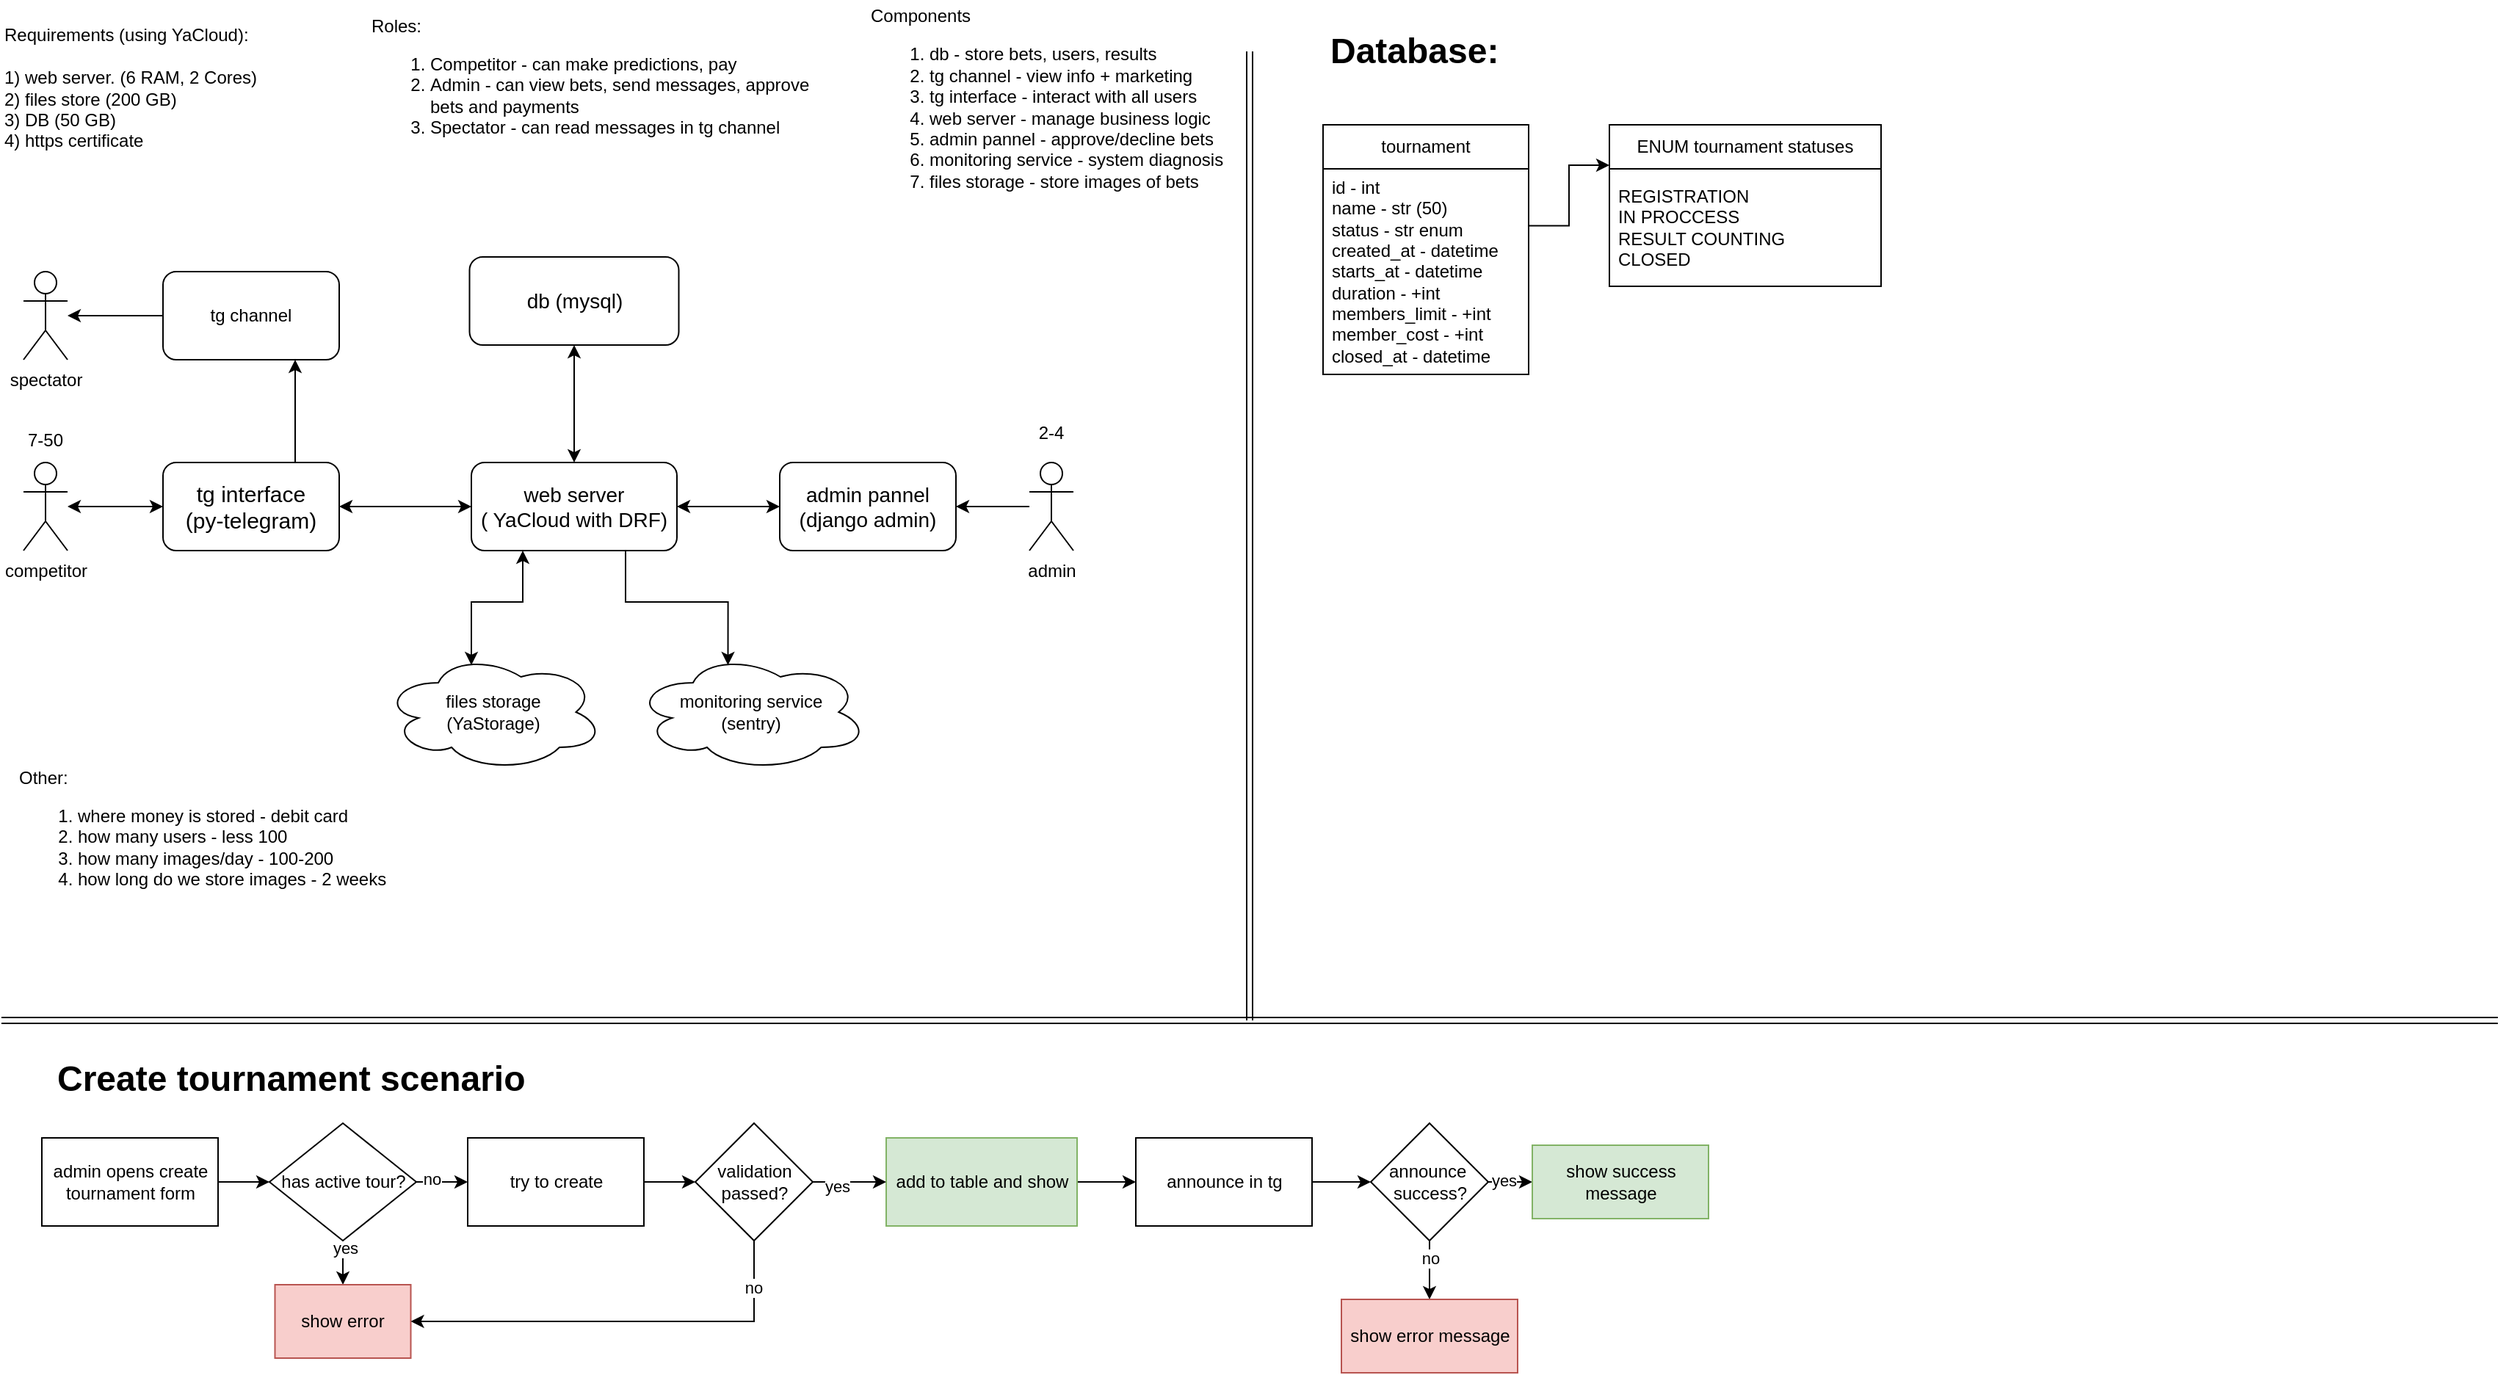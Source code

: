<mxfile version="21.6.9" type="github">
  <diagram id="R2lEEEUBdFMjLlhIrx00" name="Page-1">
    <mxGraphModel dx="578" dy="389" grid="1" gridSize="10" guides="1" tooltips="1" connect="1" arrows="1" fold="1" page="1" pageScale="1" pageWidth="850" pageHeight="1100" math="0" shadow="0" extFonts="Permanent Marker^https://fonts.googleapis.com/css?family=Permanent+Marker">
      <root>
        <mxCell id="0" />
        <mxCell id="1" parent="0" />
        <mxCell id="ojGc8ILIGN8Vl68wyQxe-8" value="" style="edgeStyle=orthogonalEdgeStyle;rounded=0;orthogonalLoop=1;jettySize=auto;html=1;startArrow=classic;startFill=1;" parent="1" source="ojGc8ILIGN8Vl68wyQxe-1" target="ojGc8ILIGN8Vl68wyQxe-7" edge="1">
          <mxGeometry relative="1" as="geometry" />
        </mxCell>
        <mxCell id="ojGc8ILIGN8Vl68wyQxe-44" value="" style="edgeStyle=orthogonalEdgeStyle;rounded=0;orthogonalLoop=1;jettySize=auto;html=1;exitX=0.75;exitY=0;exitDx=0;exitDy=0;entryX=0.75;entryY=1;entryDx=0;entryDy=0;" parent="1" source="ojGc8ILIGN8Vl68wyQxe-1" target="ojGc8ILIGN8Vl68wyQxe-43" edge="1">
          <mxGeometry relative="1" as="geometry" />
        </mxCell>
        <mxCell id="ojGc8ILIGN8Vl68wyQxe-1" value="tg interface&lt;br&gt;(py-telegram)" style="rounded=1;whiteSpace=wrap;html=1;fontSize=15;" parent="1" vertex="1">
          <mxGeometry x="110" y="320" width="120" height="60" as="geometry" />
        </mxCell>
        <mxCell id="ojGc8ILIGN8Vl68wyQxe-13" value="" style="edgeStyle=orthogonalEdgeStyle;rounded=0;orthogonalLoop=1;jettySize=auto;html=1;exitX=0.5;exitY=1;exitDx=0;exitDy=0;entryX=0.5;entryY=0;entryDx=0;entryDy=0;startArrow=classic;startFill=1;" parent="1" source="ojGc8ILIGN8Vl68wyQxe-4" target="ojGc8ILIGN8Vl68wyQxe-7" edge="1">
          <mxGeometry relative="1" as="geometry" />
        </mxCell>
        <mxCell id="ojGc8ILIGN8Vl68wyQxe-4" value="db (mysql)" style="rounded=1;whiteSpace=wrap;html=1;fontSize=14;" parent="1" vertex="1">
          <mxGeometry x="318.75" y="180" width="142.5" height="60" as="geometry" />
        </mxCell>
        <mxCell id="ojGc8ILIGN8Vl68wyQxe-15" value="" style="edgeStyle=orthogonalEdgeStyle;rounded=0;orthogonalLoop=1;jettySize=auto;html=1;startArrow=classic;startFill=1;" parent="1" source="ojGc8ILIGN8Vl68wyQxe-5" target="ojGc8ILIGN8Vl68wyQxe-7" edge="1">
          <mxGeometry relative="1" as="geometry" />
        </mxCell>
        <mxCell id="ojGc8ILIGN8Vl68wyQxe-5" value="admin pannel&lt;br&gt;(django admin)" style="rounded=1;whiteSpace=wrap;html=1;fontSize=14;" parent="1" vertex="1">
          <mxGeometry x="530" y="320" width="120" height="60" as="geometry" />
        </mxCell>
        <mxCell id="ojGc8ILIGN8Vl68wyQxe-23" style="edgeStyle=orthogonalEdgeStyle;rounded=0;orthogonalLoop=1;jettySize=auto;html=1;entryX=0.4;entryY=0.1;entryDx=0;entryDy=0;entryPerimeter=0;exitX=0.25;exitY=1;exitDx=0;exitDy=0;startArrow=classic;startFill=1;" parent="1" source="ojGc8ILIGN8Vl68wyQxe-7" target="ojGc8ILIGN8Vl68wyQxe-21" edge="1">
          <mxGeometry relative="1" as="geometry" />
        </mxCell>
        <mxCell id="ojGc8ILIGN8Vl68wyQxe-51" value="" style="edgeStyle=orthogonalEdgeStyle;rounded=0;orthogonalLoop=1;jettySize=auto;html=1;entryX=0.4;entryY=0.1;entryDx=0;entryDy=0;entryPerimeter=0;exitX=0.75;exitY=1;exitDx=0;exitDy=0;" parent="1" source="ojGc8ILIGN8Vl68wyQxe-7" target="ojGc8ILIGN8Vl68wyQxe-50" edge="1">
          <mxGeometry relative="1" as="geometry" />
        </mxCell>
        <mxCell id="ojGc8ILIGN8Vl68wyQxe-7" value="web server&lt;br&gt;( YaCloud with DRF)" style="rounded=1;whiteSpace=wrap;html=1;fontSize=14;" parent="1" vertex="1">
          <mxGeometry x="320" y="320" width="140" height="60" as="geometry" />
        </mxCell>
        <mxCell id="ojGc8ILIGN8Vl68wyQxe-20" value="&lt;div style=&quot;&quot;&gt;&lt;span style=&quot;background-color: initial;&quot;&gt;Requirements (using YaCloud):&lt;/span&gt;&lt;/div&gt;&lt;div style=&quot;&quot;&gt;&lt;span style=&quot;background-color: initial;&quot;&gt;&lt;br&gt;&lt;/span&gt;&lt;/div&gt;&lt;div style=&quot;&quot;&gt;&lt;span style=&quot;background-color: initial;&quot;&gt;1) web server. (6 RAM, 2 Cores)&lt;/span&gt;&lt;/div&gt;2) files store (200 GB)&lt;br&gt;3) DB (50 GB)&lt;br&gt;4) https certificate" style="text;html=1;strokeColor=none;fillColor=none;align=left;verticalAlign=middle;whiteSpace=wrap;rounded=0;" parent="1" vertex="1">
          <mxGeometry y="5" width="320" height="120" as="geometry" />
        </mxCell>
        <mxCell id="ojGc8ILIGN8Vl68wyQxe-21" value="files storage&lt;br&gt;(YaStorage)" style="ellipse;shape=cloud;whiteSpace=wrap;html=1;" parent="1" vertex="1">
          <mxGeometry x="260" y="450" width="150" height="80" as="geometry" />
        </mxCell>
        <mxCell id="ojGc8ILIGN8Vl68wyQxe-32" style="edgeStyle=orthogonalEdgeStyle;rounded=0;orthogonalLoop=1;jettySize=auto;html=1;entryX=0;entryY=0.5;entryDx=0;entryDy=0;startArrow=classic;startFill=1;" parent="1" source="ojGc8ILIGN8Vl68wyQxe-26" target="ojGc8ILIGN8Vl68wyQxe-1" edge="1">
          <mxGeometry relative="1" as="geometry" />
        </mxCell>
        <mxCell id="ojGc8ILIGN8Vl68wyQxe-26" value="competitor" style="shape=umlActor;verticalLabelPosition=bottom;verticalAlign=top;html=1;outlineConnect=0;" parent="1" vertex="1">
          <mxGeometry x="15" y="320" width="30" height="60" as="geometry" />
        </mxCell>
        <mxCell id="ojGc8ILIGN8Vl68wyQxe-34" value="" style="edgeStyle=orthogonalEdgeStyle;rounded=0;orthogonalLoop=1;jettySize=auto;html=1;" parent="1" source="ojGc8ILIGN8Vl68wyQxe-27" target="ojGc8ILIGN8Vl68wyQxe-5" edge="1">
          <mxGeometry relative="1" as="geometry" />
        </mxCell>
        <mxCell id="ojGc8ILIGN8Vl68wyQxe-27" value="admin" style="shape=umlActor;verticalLabelPosition=bottom;verticalAlign=top;html=1;outlineConnect=0;" parent="1" vertex="1">
          <mxGeometry x="700" y="320" width="30" height="60" as="geometry" />
        </mxCell>
        <mxCell id="ojGc8ILIGN8Vl68wyQxe-35" value="Roles:&lt;br&gt;&lt;div style=&quot;&quot;&gt;&lt;ol&gt;&lt;li&gt;&lt;span style=&quot;background-color: initial;&quot;&gt;Competitor - can make predictions, pay&lt;/span&gt;&lt;/li&gt;&lt;li&gt;&lt;span style=&quot;background-color: initial;&quot;&gt;Admin - can view bets, send messages,&amp;nbsp;&lt;/span&gt;approve bets and payments&lt;/li&gt;&lt;li&gt;Spectator - can read messages in tg channel&lt;/li&gt;&lt;/ol&gt;&lt;/div&gt;" style="text;html=1;strokeColor=none;fillColor=none;align=left;verticalAlign=middle;whiteSpace=wrap;rounded=0;" parent="1" vertex="1">
          <mxGeometry x="250" y="7.5" width="320" height="110" as="geometry" />
        </mxCell>
        <mxCell id="ojGc8ILIGN8Vl68wyQxe-37" value="Components&lt;br&gt;&lt;ol&gt;&lt;li&gt;db - store bets, users, results&lt;/li&gt;&lt;li&gt;tg channel - view info + marketing&lt;/li&gt;&lt;li style=&quot;&quot;&gt;tg interface - interact with all users&lt;/li&gt;&lt;li style=&quot;&quot;&gt;web server - manage business logic&lt;/li&gt;&lt;li style=&quot;&quot;&gt;admin pannel - approve/decline bets&lt;/li&gt;&lt;li style=&quot;&quot;&gt;monitoring service - system diagnosis&lt;/li&gt;&lt;li style=&quot;&quot;&gt;files storage - store images of bets&lt;/li&gt;&lt;/ol&gt;" style="text;html=1;strokeColor=none;fillColor=none;align=left;verticalAlign=middle;whiteSpace=wrap;rounded=0;" parent="1" vertex="1">
          <mxGeometry x="590" y="20" width="250" height="115" as="geometry" />
        </mxCell>
        <mxCell id="ojGc8ILIGN8Vl68wyQxe-38" value="Other:&lt;br&gt;&lt;ol&gt;&lt;li&gt;where money is stored - debit card&lt;/li&gt;&lt;li&gt;&lt;span style=&quot;background-color: initial;&quot;&gt;how many users - less 100&lt;/span&gt;&lt;br&gt;&lt;/li&gt;&lt;li&gt;how many images/day - 100-200&lt;/li&gt;&lt;li&gt;how long do we store images - 2 weeks&lt;/li&gt;&lt;/ol&gt;" style="text;html=1;strokeColor=none;fillColor=none;align=left;verticalAlign=middle;whiteSpace=wrap;rounded=0;" parent="1" vertex="1">
          <mxGeometry x="10" y="510" width="400" height="130" as="geometry" />
        </mxCell>
        <mxCell id="ojGc8ILIGN8Vl68wyQxe-39" value="7-50" style="text;html=1;strokeColor=none;fillColor=none;align=center;verticalAlign=middle;whiteSpace=wrap;rounded=0;" parent="1" vertex="1">
          <mxGeometry y="290" width="60" height="30" as="geometry" />
        </mxCell>
        <mxCell id="ojGc8ILIGN8Vl68wyQxe-40" value="2-4" style="text;html=1;strokeColor=none;fillColor=none;align=center;verticalAlign=middle;whiteSpace=wrap;rounded=0;" parent="1" vertex="1">
          <mxGeometry x="685" y="285" width="60" height="30" as="geometry" />
        </mxCell>
        <mxCell id="ojGc8ILIGN8Vl68wyQxe-43" value="tg channel" style="rounded=1;whiteSpace=wrap;html=1;" parent="1" vertex="1">
          <mxGeometry x="110" y="190" width="120" height="60" as="geometry" />
        </mxCell>
        <mxCell id="ojGc8ILIGN8Vl68wyQxe-46" value="" style="edgeStyle=orthogonalEdgeStyle;rounded=0;orthogonalLoop=1;jettySize=auto;html=1;entryX=0;entryY=0.5;entryDx=0;entryDy=0;startArrow=classic;startFill=1;endArrow=none;endFill=0;" parent="1" source="ojGc8ILIGN8Vl68wyQxe-45" target="ojGc8ILIGN8Vl68wyQxe-43" edge="1">
          <mxGeometry relative="1" as="geometry" />
        </mxCell>
        <mxCell id="ojGc8ILIGN8Vl68wyQxe-45" value="spectator" style="shape=umlActor;verticalLabelPosition=bottom;verticalAlign=top;html=1;outlineConnect=0;" parent="1" vertex="1">
          <mxGeometry x="15" y="190" width="30" height="60" as="geometry" />
        </mxCell>
        <mxCell id="ojGc8ILIGN8Vl68wyQxe-50" value="monitoring service&lt;br&gt;(sentry)" style="ellipse;shape=cloud;whiteSpace=wrap;html=1;" parent="1" vertex="1">
          <mxGeometry x="431.25" y="450" width="158.75" height="80" as="geometry" />
        </mxCell>
        <mxCell id="Wl_qkTrlKVwoT0vPyVx--1" value="&lt;h1&gt;Create tournament scenario&lt;/h1&gt;" style="text;html=1;strokeColor=none;fillColor=none;spacing=5;spacingTop=-20;whiteSpace=wrap;overflow=hidden;rounded=0;" vertex="1" parent="1">
          <mxGeometry x="32.5" y="720" width="410" height="40" as="geometry" />
        </mxCell>
        <mxCell id="Wl_qkTrlKVwoT0vPyVx--6" value="" style="edgeStyle=orthogonalEdgeStyle;rounded=0;orthogonalLoop=1;jettySize=auto;html=1;" edge="1" parent="1" source="Wl_qkTrlKVwoT0vPyVx--2" target="Wl_qkTrlKVwoT0vPyVx--5">
          <mxGeometry relative="1" as="geometry" />
        </mxCell>
        <mxCell id="Wl_qkTrlKVwoT0vPyVx--2" value="admin opens create tournament form" style="rounded=0;whiteSpace=wrap;html=1;" vertex="1" parent="1">
          <mxGeometry x="27.5" y="780" width="120" height="60" as="geometry" />
        </mxCell>
        <mxCell id="Wl_qkTrlKVwoT0vPyVx--8" value="" style="edgeStyle=orthogonalEdgeStyle;rounded=0;orthogonalLoop=1;jettySize=auto;html=1;" edge="1" parent="1" source="Wl_qkTrlKVwoT0vPyVx--5" target="Wl_qkTrlKVwoT0vPyVx--7">
          <mxGeometry relative="1" as="geometry" />
        </mxCell>
        <mxCell id="Wl_qkTrlKVwoT0vPyVx--33" value="yes" style="edgeLabel;html=1;align=center;verticalAlign=middle;resizable=0;points=[];" vertex="1" connectable="0" parent="Wl_qkTrlKVwoT0vPyVx--8">
          <mxGeometry x="-0.6" y="1" relative="1" as="geometry">
            <mxPoint y="-1" as="offset" />
          </mxGeometry>
        </mxCell>
        <mxCell id="Wl_qkTrlKVwoT0vPyVx--10" value="" style="edgeStyle=orthogonalEdgeStyle;rounded=0;orthogonalLoop=1;jettySize=auto;html=1;" edge="1" parent="1" source="Wl_qkTrlKVwoT0vPyVx--5" target="Wl_qkTrlKVwoT0vPyVx--9">
          <mxGeometry relative="1" as="geometry" />
        </mxCell>
        <mxCell id="Wl_qkTrlKVwoT0vPyVx--34" value="no" style="edgeLabel;html=1;align=center;verticalAlign=middle;resizable=0;points=[];" vertex="1" connectable="0" parent="Wl_qkTrlKVwoT0vPyVx--10">
          <mxGeometry x="-0.524" y="2" relative="1" as="geometry">
            <mxPoint as="offset" />
          </mxGeometry>
        </mxCell>
        <mxCell id="Wl_qkTrlKVwoT0vPyVx--5" value="has active tour?" style="rhombus;whiteSpace=wrap;html=1;rounded=0;" vertex="1" parent="1">
          <mxGeometry x="182.5" y="770" width="100" height="80" as="geometry" />
        </mxCell>
        <mxCell id="Wl_qkTrlKVwoT0vPyVx--7" value="show error" style="rounded=0;whiteSpace=wrap;html=1;fillColor=#f8cecc;strokeColor=#b85450;" vertex="1" parent="1">
          <mxGeometry x="186.25" y="880" width="92.5" height="50" as="geometry" />
        </mxCell>
        <mxCell id="Wl_qkTrlKVwoT0vPyVx--28" value="" style="edgeStyle=orthogonalEdgeStyle;rounded=0;orthogonalLoop=1;jettySize=auto;html=1;" edge="1" parent="1" source="Wl_qkTrlKVwoT0vPyVx--9" target="Wl_qkTrlKVwoT0vPyVx--27">
          <mxGeometry relative="1" as="geometry" />
        </mxCell>
        <mxCell id="Wl_qkTrlKVwoT0vPyVx--9" value="try to create" style="whiteSpace=wrap;html=1;rounded=0;" vertex="1" parent="1">
          <mxGeometry x="317.5" y="780" width="120" height="60" as="geometry" />
        </mxCell>
        <mxCell id="Wl_qkTrlKVwoT0vPyVx--36" value="" style="edgeStyle=orthogonalEdgeStyle;rounded=0;orthogonalLoop=1;jettySize=auto;html=1;" edge="1" parent="1" source="Wl_qkTrlKVwoT0vPyVx--11" target="Wl_qkTrlKVwoT0vPyVx--35">
          <mxGeometry relative="1" as="geometry" />
        </mxCell>
        <mxCell id="Wl_qkTrlKVwoT0vPyVx--11" value="add to table and show" style="whiteSpace=wrap;html=1;rounded=0;fillColor=#d5e8d4;strokeColor=#82b366;" vertex="1" parent="1">
          <mxGeometry x="602.5" y="780" width="130" height="60" as="geometry" />
        </mxCell>
        <mxCell id="Wl_qkTrlKVwoT0vPyVx--17" value="tournament" style="swimlane;fontStyle=0;childLayout=stackLayout;horizontal=1;startSize=30;horizontalStack=0;resizeParent=1;resizeParentMax=0;resizeLast=0;collapsible=1;marginBottom=0;whiteSpace=wrap;html=1;" vertex="1" parent="1">
          <mxGeometry x="900" y="90" width="140" height="170" as="geometry">
            <mxRectangle x="50" y="900" width="100" height="30" as="alternateBounds" />
          </mxGeometry>
        </mxCell>
        <mxCell id="Wl_qkTrlKVwoT0vPyVx--18" value="id - int&lt;br&gt;name - str (50)&lt;br&gt;status - str enum&lt;br&gt;created_at - datetime&lt;br&gt;starts_at - datetime&lt;br&gt;duration - +int&lt;br&gt;members_limit - +int&lt;br&gt;member_cost - +int&lt;br&gt;closed_at - datetime" style="text;strokeColor=none;fillColor=none;align=left;verticalAlign=middle;spacingLeft=4;spacingRight=4;overflow=hidden;points=[[0,0.5],[1,0.5]];portConstraint=eastwest;rotatable=0;whiteSpace=wrap;html=1;" vertex="1" parent="Wl_qkTrlKVwoT0vPyVx--17">
          <mxGeometry y="30" width="140" height="140" as="geometry" />
        </mxCell>
        <mxCell id="Wl_qkTrlKVwoT0vPyVx--22" value="ENUM tournament statuses" style="swimlane;fontStyle=0;childLayout=stackLayout;horizontal=1;startSize=30;horizontalStack=0;resizeParent=1;resizeParentMax=0;resizeLast=0;collapsible=1;marginBottom=0;whiteSpace=wrap;html=1;" vertex="1" parent="1">
          <mxGeometry x="1095" y="90" width="185" height="110" as="geometry" />
        </mxCell>
        <mxCell id="Wl_qkTrlKVwoT0vPyVx--25" value="REGISTRATION&lt;br&gt;IN PROCCESS&lt;br&gt;RESULT COUNTING&lt;br&gt;CLOSED" style="text;strokeColor=none;fillColor=none;align=left;verticalAlign=middle;spacingLeft=4;spacingRight=4;overflow=hidden;points=[[0,0.5],[1,0.5]];portConstraint=eastwest;rotatable=0;whiteSpace=wrap;html=1;" vertex="1" parent="Wl_qkTrlKVwoT0vPyVx--22">
          <mxGeometry y="30" width="185" height="80" as="geometry" />
        </mxCell>
        <mxCell id="Wl_qkTrlKVwoT0vPyVx--26" value="" style="edgeStyle=orthogonalEdgeStyle;rounded=0;orthogonalLoop=1;jettySize=auto;html=1;exitX=1.002;exitY=0.277;exitDx=0;exitDy=0;exitPerimeter=0;entryX=0;entryY=0.25;entryDx=0;entryDy=0;" edge="1" parent="1" source="Wl_qkTrlKVwoT0vPyVx--18" target="Wl_qkTrlKVwoT0vPyVx--22">
          <mxGeometry relative="1" as="geometry" />
        </mxCell>
        <mxCell id="Wl_qkTrlKVwoT0vPyVx--29" value="" style="edgeStyle=orthogonalEdgeStyle;rounded=0;orthogonalLoop=1;jettySize=auto;html=1;" edge="1" parent="1" source="Wl_qkTrlKVwoT0vPyVx--27" target="Wl_qkTrlKVwoT0vPyVx--11">
          <mxGeometry relative="1" as="geometry" />
        </mxCell>
        <mxCell id="Wl_qkTrlKVwoT0vPyVx--31" value="yes" style="edgeLabel;html=1;align=center;verticalAlign=middle;resizable=0;points=[];" vertex="1" connectable="0" parent="Wl_qkTrlKVwoT0vPyVx--29">
          <mxGeometry x="-0.293" y="-3" relative="1" as="geometry">
            <mxPoint x="-1" as="offset" />
          </mxGeometry>
        </mxCell>
        <mxCell id="Wl_qkTrlKVwoT0vPyVx--30" style="edgeStyle=orthogonalEdgeStyle;rounded=0;orthogonalLoop=1;jettySize=auto;html=1;entryX=1;entryY=0.5;entryDx=0;entryDy=0;exitX=0.5;exitY=1;exitDx=0;exitDy=0;" edge="1" parent="1" source="Wl_qkTrlKVwoT0vPyVx--27" target="Wl_qkTrlKVwoT0vPyVx--7">
          <mxGeometry relative="1" as="geometry" />
        </mxCell>
        <mxCell id="Wl_qkTrlKVwoT0vPyVx--32" value="no" style="edgeLabel;html=1;align=center;verticalAlign=middle;resizable=0;points=[];" vertex="1" connectable="0" parent="Wl_qkTrlKVwoT0vPyVx--30">
          <mxGeometry x="-0.775" y="-1" relative="1" as="geometry">
            <mxPoint y="-1" as="offset" />
          </mxGeometry>
        </mxCell>
        <mxCell id="Wl_qkTrlKVwoT0vPyVx--27" value="validation&lt;br&gt;passed?" style="rhombus;whiteSpace=wrap;html=1;" vertex="1" parent="1">
          <mxGeometry x="472.5" y="770" width="80" height="80" as="geometry" />
        </mxCell>
        <mxCell id="Wl_qkTrlKVwoT0vPyVx--38" value="" style="edgeStyle=orthogonalEdgeStyle;rounded=0;orthogonalLoop=1;jettySize=auto;html=1;" edge="1" parent="1" source="Wl_qkTrlKVwoT0vPyVx--35" target="Wl_qkTrlKVwoT0vPyVx--37">
          <mxGeometry relative="1" as="geometry" />
        </mxCell>
        <mxCell id="Wl_qkTrlKVwoT0vPyVx--35" value="announce in tg" style="whiteSpace=wrap;html=1;rounded=0;" vertex="1" parent="1">
          <mxGeometry x="772.5" y="780" width="120" height="60" as="geometry" />
        </mxCell>
        <mxCell id="Wl_qkTrlKVwoT0vPyVx--40" value="" style="edgeStyle=orthogonalEdgeStyle;rounded=0;orthogonalLoop=1;jettySize=auto;html=1;" edge="1" parent="1" source="Wl_qkTrlKVwoT0vPyVx--37" target="Wl_qkTrlKVwoT0vPyVx--39">
          <mxGeometry relative="1" as="geometry" />
        </mxCell>
        <mxCell id="Wl_qkTrlKVwoT0vPyVx--48" value="no" style="edgeLabel;html=1;align=center;verticalAlign=middle;resizable=0;points=[];" vertex="1" connectable="0" parent="Wl_qkTrlKVwoT0vPyVx--40">
          <mxGeometry x="-0.435" relative="1" as="geometry">
            <mxPoint as="offset" />
          </mxGeometry>
        </mxCell>
        <mxCell id="Wl_qkTrlKVwoT0vPyVx--42" value="" style="edgeStyle=orthogonalEdgeStyle;rounded=0;orthogonalLoop=1;jettySize=auto;html=1;exitX=1;exitY=0.5;exitDx=0;exitDy=0;" edge="1" parent="1" source="Wl_qkTrlKVwoT0vPyVx--37" target="Wl_qkTrlKVwoT0vPyVx--41">
          <mxGeometry relative="1" as="geometry" />
        </mxCell>
        <mxCell id="Wl_qkTrlKVwoT0vPyVx--47" value="yes" style="edgeLabel;html=1;align=center;verticalAlign=middle;resizable=0;points=[];" vertex="1" connectable="0" parent="Wl_qkTrlKVwoT0vPyVx--42">
          <mxGeometry x="-0.596" y="1" relative="1" as="geometry">
            <mxPoint as="offset" />
          </mxGeometry>
        </mxCell>
        <mxCell id="Wl_qkTrlKVwoT0vPyVx--37" value="announce&amp;nbsp;&lt;br&gt;success?" style="rhombus;whiteSpace=wrap;html=1;rounded=0;" vertex="1" parent="1">
          <mxGeometry x="932.5" y="770" width="80" height="80" as="geometry" />
        </mxCell>
        <mxCell id="Wl_qkTrlKVwoT0vPyVx--39" value="show error message" style="whiteSpace=wrap;html=1;rounded=0;fillColor=#f8cecc;strokeColor=#b85450;" vertex="1" parent="1">
          <mxGeometry x="912.5" y="890" width="120" height="50" as="geometry" />
        </mxCell>
        <mxCell id="Wl_qkTrlKVwoT0vPyVx--41" value="show success message" style="whiteSpace=wrap;html=1;rounded=0;fillColor=#d5e8d4;strokeColor=#82b366;" vertex="1" parent="1">
          <mxGeometry x="1042.5" y="785" width="120" height="50" as="geometry" />
        </mxCell>
        <mxCell id="Wl_qkTrlKVwoT0vPyVx--43" value="&lt;h1&gt;Database:&lt;/h1&gt;" style="text;html=1;strokeColor=none;fillColor=none;spacing=5;spacingTop=-20;whiteSpace=wrap;overflow=hidden;rounded=0;" vertex="1" parent="1">
          <mxGeometry x="900" y="20" width="190" height="40" as="geometry" />
        </mxCell>
        <mxCell id="Wl_qkTrlKVwoT0vPyVx--44" value="" style="shape=link;html=1;rounded=0;" edge="1" parent="1">
          <mxGeometry width="100" relative="1" as="geometry">
            <mxPoint x="850" y="700" as="sourcePoint" />
            <mxPoint x="1700" y="700" as="targetPoint" />
          </mxGeometry>
        </mxCell>
        <mxCell id="Wl_qkTrlKVwoT0vPyVx--45" value="" style="shape=link;html=1;rounded=0;" edge="1" parent="1">
          <mxGeometry width="100" relative="1" as="geometry">
            <mxPoint x="850" y="40" as="sourcePoint" />
            <mxPoint x="850" y="700" as="targetPoint" />
          </mxGeometry>
        </mxCell>
        <mxCell id="Wl_qkTrlKVwoT0vPyVx--46" value="" style="shape=link;html=1;rounded=0;" edge="1" parent="1">
          <mxGeometry width="100" relative="1" as="geometry">
            <mxPoint y="700" as="sourcePoint" />
            <mxPoint x="850" y="700" as="targetPoint" />
          </mxGeometry>
        </mxCell>
      </root>
    </mxGraphModel>
  </diagram>
</mxfile>
